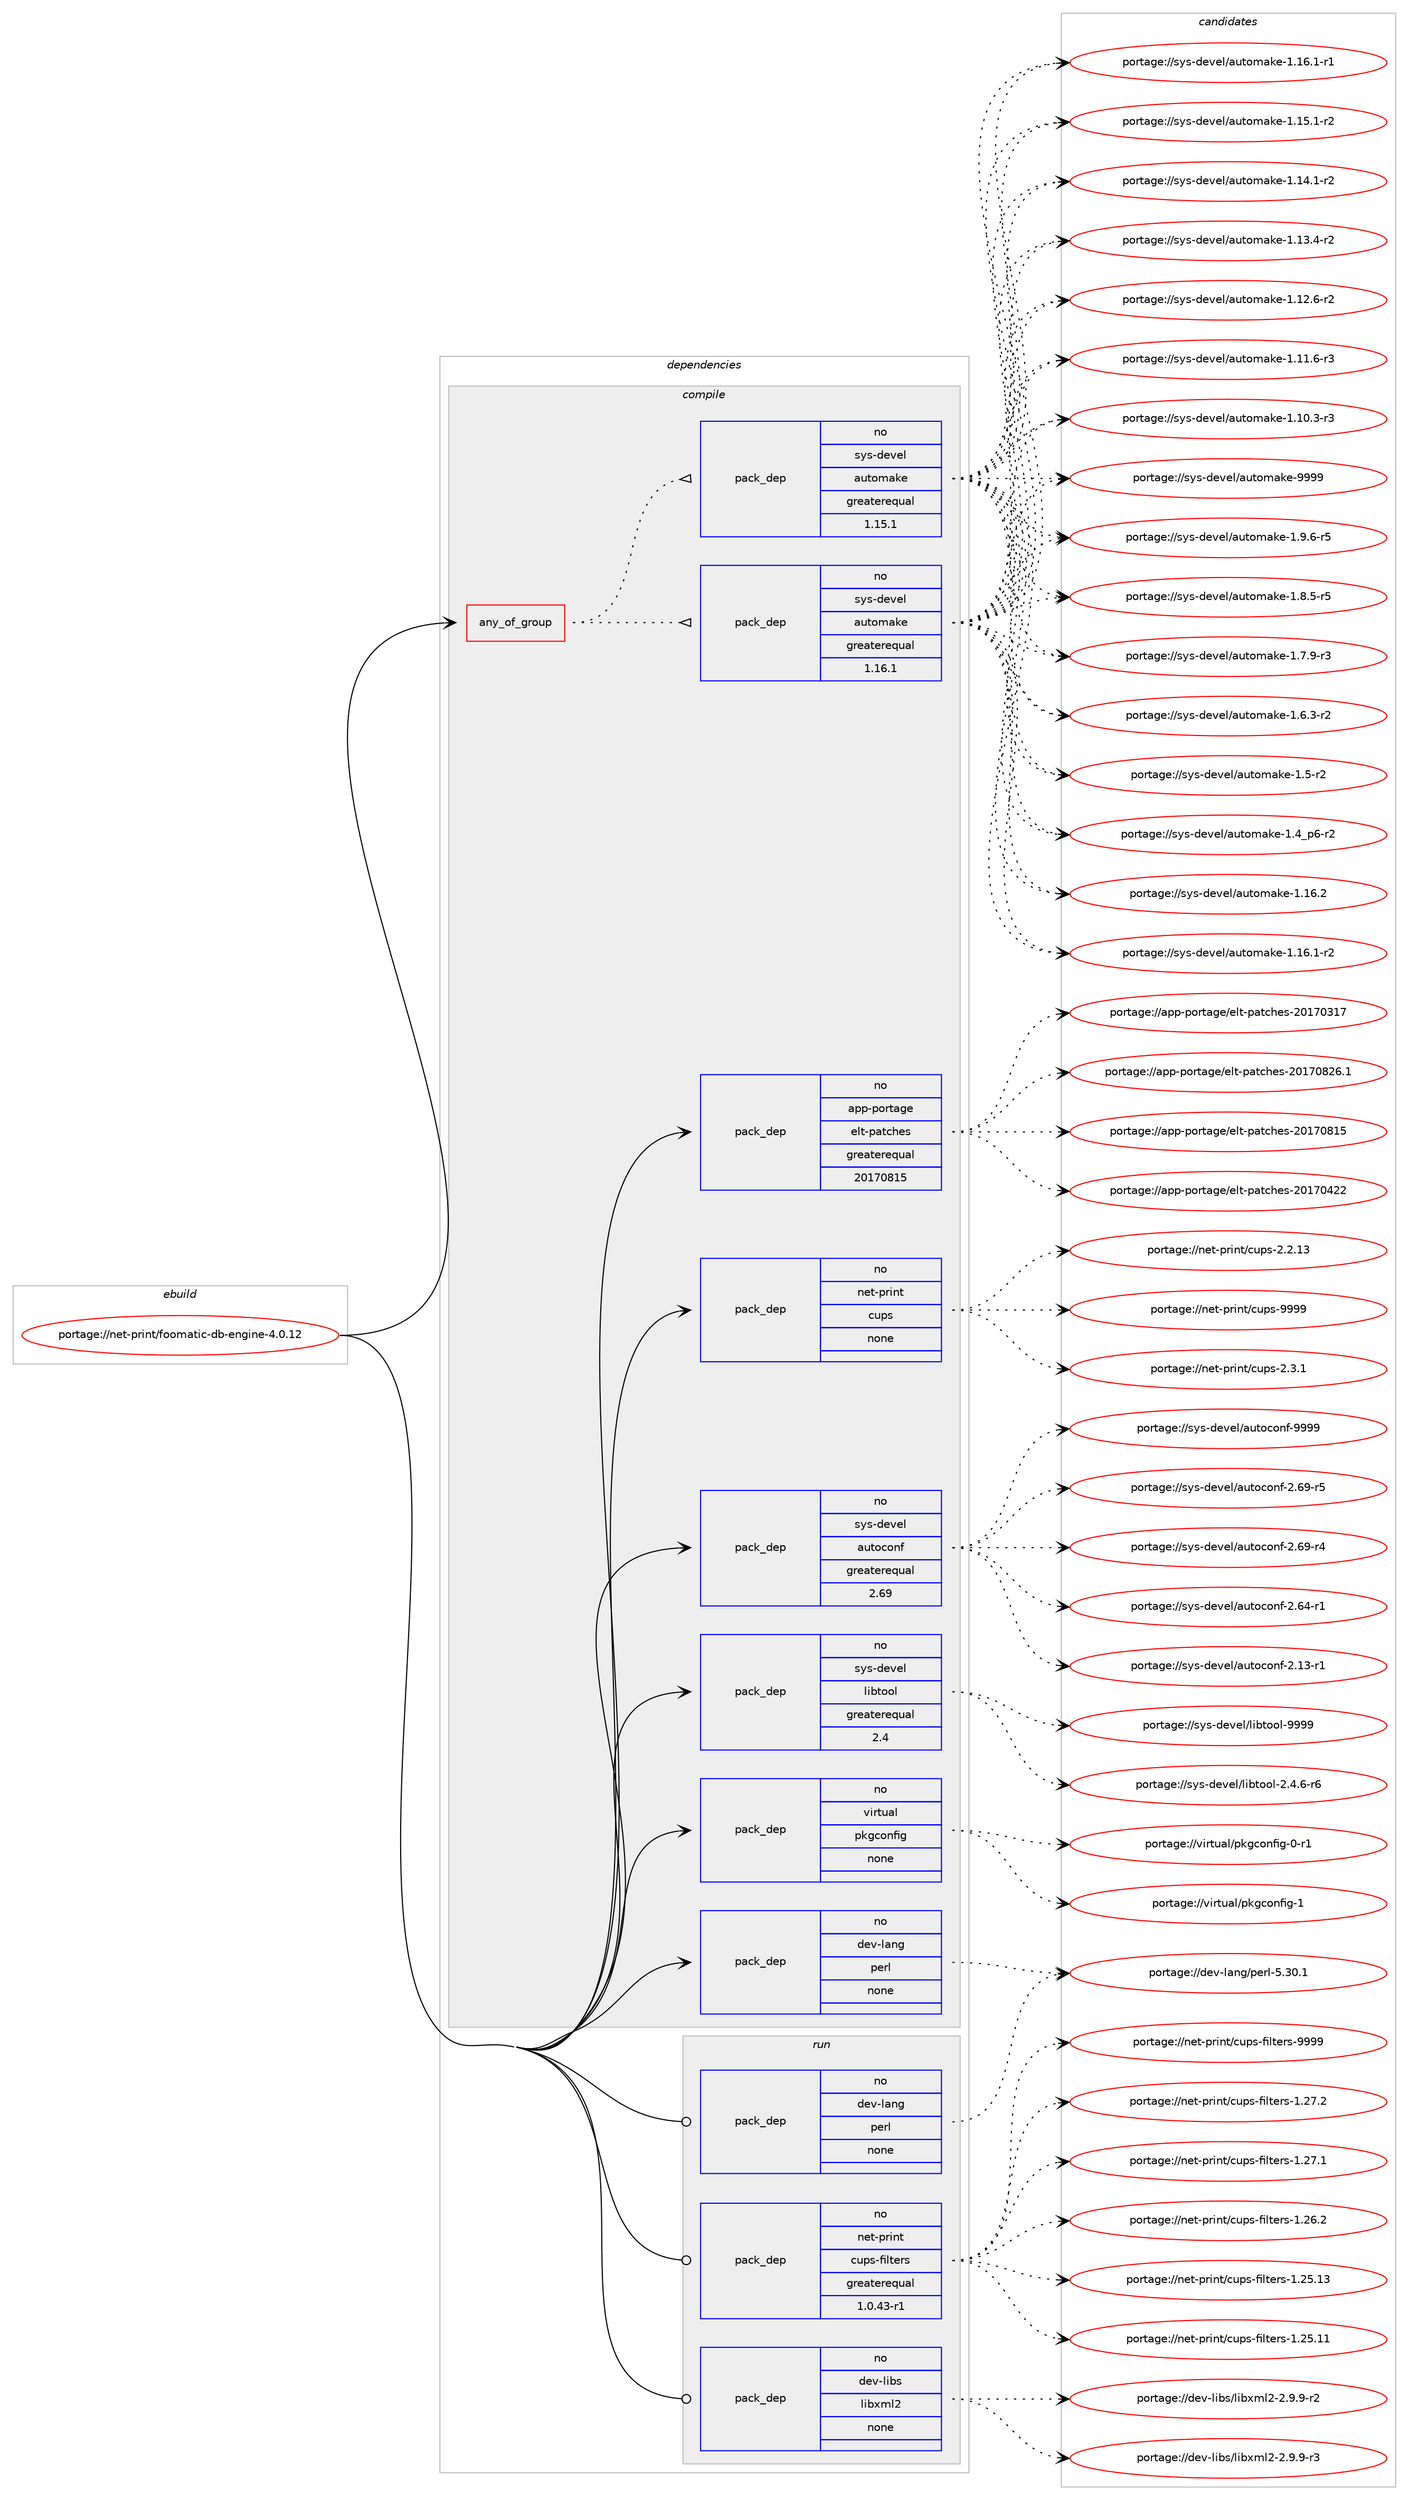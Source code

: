digraph prolog {

# *************
# Graph options
# *************

newrank=true;
concentrate=true;
compound=true;
graph [rankdir=LR,fontname=Helvetica,fontsize=10,ranksep=1.5];#, ranksep=2.5, nodesep=0.2];
edge  [arrowhead=vee];
node  [fontname=Helvetica,fontsize=10];

# **********
# The ebuild
# **********

subgraph cluster_leftcol {
color=gray;
rank=same;
label=<<i>ebuild</i>>;
id [label="portage://net-print/foomatic-db-engine-4.0.12", color=red, width=4, href="../net-print/foomatic-db-engine-4.0.12.svg"];
}

# ****************
# The dependencies
# ****************

subgraph cluster_midcol {
color=gray;
label=<<i>dependencies</i>>;
subgraph cluster_compile {
fillcolor="#eeeeee";
style=filled;
label=<<i>compile</i>>;
subgraph any187 {
dependency18570 [label=<<TABLE BORDER="0" CELLBORDER="1" CELLSPACING="0" CELLPADDING="4"><TR><TD CELLPADDING="10">any_of_group</TD></TR></TABLE>>, shape=none, color=red];subgraph pack15092 {
dependency18571 [label=<<TABLE BORDER="0" CELLBORDER="1" CELLSPACING="0" CELLPADDING="4" WIDTH="220"><TR><TD ROWSPAN="6" CELLPADDING="30">pack_dep</TD></TR><TR><TD WIDTH="110">no</TD></TR><TR><TD>sys-devel</TD></TR><TR><TD>automake</TD></TR><TR><TD>greaterequal</TD></TR><TR><TD>1.16.1</TD></TR></TABLE>>, shape=none, color=blue];
}
dependency18570:e -> dependency18571:w [weight=20,style="dotted",arrowhead="oinv"];
subgraph pack15093 {
dependency18572 [label=<<TABLE BORDER="0" CELLBORDER="1" CELLSPACING="0" CELLPADDING="4" WIDTH="220"><TR><TD ROWSPAN="6" CELLPADDING="30">pack_dep</TD></TR><TR><TD WIDTH="110">no</TD></TR><TR><TD>sys-devel</TD></TR><TR><TD>automake</TD></TR><TR><TD>greaterequal</TD></TR><TR><TD>1.15.1</TD></TR></TABLE>>, shape=none, color=blue];
}
dependency18570:e -> dependency18572:w [weight=20,style="dotted",arrowhead="oinv"];
}
id:e -> dependency18570:w [weight=20,style="solid",arrowhead="vee"];
subgraph pack15094 {
dependency18573 [label=<<TABLE BORDER="0" CELLBORDER="1" CELLSPACING="0" CELLPADDING="4" WIDTH="220"><TR><TD ROWSPAN="6" CELLPADDING="30">pack_dep</TD></TR><TR><TD WIDTH="110">no</TD></TR><TR><TD>app-portage</TD></TR><TR><TD>elt-patches</TD></TR><TR><TD>greaterequal</TD></TR><TR><TD>20170815</TD></TR></TABLE>>, shape=none, color=blue];
}
id:e -> dependency18573:w [weight=20,style="solid",arrowhead="vee"];
subgraph pack15095 {
dependency18574 [label=<<TABLE BORDER="0" CELLBORDER="1" CELLSPACING="0" CELLPADDING="4" WIDTH="220"><TR><TD ROWSPAN="6" CELLPADDING="30">pack_dep</TD></TR><TR><TD WIDTH="110">no</TD></TR><TR><TD>dev-lang</TD></TR><TR><TD>perl</TD></TR><TR><TD>none</TD></TR><TR><TD></TD></TR></TABLE>>, shape=none, color=blue];
}
id:e -> dependency18574:w [weight=20,style="solid",arrowhead="vee"];
subgraph pack15096 {
dependency18575 [label=<<TABLE BORDER="0" CELLBORDER="1" CELLSPACING="0" CELLPADDING="4" WIDTH="220"><TR><TD ROWSPAN="6" CELLPADDING="30">pack_dep</TD></TR><TR><TD WIDTH="110">no</TD></TR><TR><TD>net-print</TD></TR><TR><TD>cups</TD></TR><TR><TD>none</TD></TR><TR><TD></TD></TR></TABLE>>, shape=none, color=blue];
}
id:e -> dependency18575:w [weight=20,style="solid",arrowhead="vee"];
subgraph pack15097 {
dependency18576 [label=<<TABLE BORDER="0" CELLBORDER="1" CELLSPACING="0" CELLPADDING="4" WIDTH="220"><TR><TD ROWSPAN="6" CELLPADDING="30">pack_dep</TD></TR><TR><TD WIDTH="110">no</TD></TR><TR><TD>sys-devel</TD></TR><TR><TD>autoconf</TD></TR><TR><TD>greaterequal</TD></TR><TR><TD>2.69</TD></TR></TABLE>>, shape=none, color=blue];
}
id:e -> dependency18576:w [weight=20,style="solid",arrowhead="vee"];
subgraph pack15098 {
dependency18577 [label=<<TABLE BORDER="0" CELLBORDER="1" CELLSPACING="0" CELLPADDING="4" WIDTH="220"><TR><TD ROWSPAN="6" CELLPADDING="30">pack_dep</TD></TR><TR><TD WIDTH="110">no</TD></TR><TR><TD>sys-devel</TD></TR><TR><TD>libtool</TD></TR><TR><TD>greaterequal</TD></TR><TR><TD>2.4</TD></TR></TABLE>>, shape=none, color=blue];
}
id:e -> dependency18577:w [weight=20,style="solid",arrowhead="vee"];
subgraph pack15099 {
dependency18578 [label=<<TABLE BORDER="0" CELLBORDER="1" CELLSPACING="0" CELLPADDING="4" WIDTH="220"><TR><TD ROWSPAN="6" CELLPADDING="30">pack_dep</TD></TR><TR><TD WIDTH="110">no</TD></TR><TR><TD>virtual</TD></TR><TR><TD>pkgconfig</TD></TR><TR><TD>none</TD></TR><TR><TD></TD></TR></TABLE>>, shape=none, color=blue];
}
id:e -> dependency18578:w [weight=20,style="solid",arrowhead="vee"];
}
subgraph cluster_compileandrun {
fillcolor="#eeeeee";
style=filled;
label=<<i>compile and run</i>>;
}
subgraph cluster_run {
fillcolor="#eeeeee";
style=filled;
label=<<i>run</i>>;
subgraph pack15100 {
dependency18579 [label=<<TABLE BORDER="0" CELLBORDER="1" CELLSPACING="0" CELLPADDING="4" WIDTH="220"><TR><TD ROWSPAN="6" CELLPADDING="30">pack_dep</TD></TR><TR><TD WIDTH="110">no</TD></TR><TR><TD>dev-lang</TD></TR><TR><TD>perl</TD></TR><TR><TD>none</TD></TR><TR><TD></TD></TR></TABLE>>, shape=none, color=blue];
}
id:e -> dependency18579:w [weight=20,style="solid",arrowhead="odot"];
subgraph pack15101 {
dependency18580 [label=<<TABLE BORDER="0" CELLBORDER="1" CELLSPACING="0" CELLPADDING="4" WIDTH="220"><TR><TD ROWSPAN="6" CELLPADDING="30">pack_dep</TD></TR><TR><TD WIDTH="110">no</TD></TR><TR><TD>dev-libs</TD></TR><TR><TD>libxml2</TD></TR><TR><TD>none</TD></TR><TR><TD></TD></TR></TABLE>>, shape=none, color=blue];
}
id:e -> dependency18580:w [weight=20,style="solid",arrowhead="odot"];
subgraph pack15102 {
dependency18581 [label=<<TABLE BORDER="0" CELLBORDER="1" CELLSPACING="0" CELLPADDING="4" WIDTH="220"><TR><TD ROWSPAN="6" CELLPADDING="30">pack_dep</TD></TR><TR><TD WIDTH="110">no</TD></TR><TR><TD>net-print</TD></TR><TR><TD>cups-filters</TD></TR><TR><TD>greaterequal</TD></TR><TR><TD>1.0.43-r1</TD></TR></TABLE>>, shape=none, color=blue];
}
id:e -> dependency18581:w [weight=20,style="solid",arrowhead="odot"];
}
}

# **************
# The candidates
# **************

subgraph cluster_choices {
rank=same;
color=gray;
label=<<i>candidates</i>>;

subgraph choice15092 {
color=black;
nodesep=1;
choice115121115451001011181011084797117116111109971071014557575757 [label="portage://sys-devel/automake-9999", color=red, width=4,href="../sys-devel/automake-9999.svg"];
choice115121115451001011181011084797117116111109971071014549465746544511453 [label="portage://sys-devel/automake-1.9.6-r5", color=red, width=4,href="../sys-devel/automake-1.9.6-r5.svg"];
choice115121115451001011181011084797117116111109971071014549465646534511453 [label="portage://sys-devel/automake-1.8.5-r5", color=red, width=4,href="../sys-devel/automake-1.8.5-r5.svg"];
choice115121115451001011181011084797117116111109971071014549465546574511451 [label="portage://sys-devel/automake-1.7.9-r3", color=red, width=4,href="../sys-devel/automake-1.7.9-r3.svg"];
choice115121115451001011181011084797117116111109971071014549465446514511450 [label="portage://sys-devel/automake-1.6.3-r2", color=red, width=4,href="../sys-devel/automake-1.6.3-r2.svg"];
choice11512111545100101118101108479711711611110997107101454946534511450 [label="portage://sys-devel/automake-1.5-r2", color=red, width=4,href="../sys-devel/automake-1.5-r2.svg"];
choice115121115451001011181011084797117116111109971071014549465295112544511450 [label="portage://sys-devel/automake-1.4_p6-r2", color=red, width=4,href="../sys-devel/automake-1.4_p6-r2.svg"];
choice1151211154510010111810110847971171161111099710710145494649544650 [label="portage://sys-devel/automake-1.16.2", color=red, width=4,href="../sys-devel/automake-1.16.2.svg"];
choice11512111545100101118101108479711711611110997107101454946495446494511450 [label="portage://sys-devel/automake-1.16.1-r2", color=red, width=4,href="../sys-devel/automake-1.16.1-r2.svg"];
choice11512111545100101118101108479711711611110997107101454946495446494511449 [label="portage://sys-devel/automake-1.16.1-r1", color=red, width=4,href="../sys-devel/automake-1.16.1-r1.svg"];
choice11512111545100101118101108479711711611110997107101454946495346494511450 [label="portage://sys-devel/automake-1.15.1-r2", color=red, width=4,href="../sys-devel/automake-1.15.1-r2.svg"];
choice11512111545100101118101108479711711611110997107101454946495246494511450 [label="portage://sys-devel/automake-1.14.1-r2", color=red, width=4,href="../sys-devel/automake-1.14.1-r2.svg"];
choice11512111545100101118101108479711711611110997107101454946495146524511450 [label="portage://sys-devel/automake-1.13.4-r2", color=red, width=4,href="../sys-devel/automake-1.13.4-r2.svg"];
choice11512111545100101118101108479711711611110997107101454946495046544511450 [label="portage://sys-devel/automake-1.12.6-r2", color=red, width=4,href="../sys-devel/automake-1.12.6-r2.svg"];
choice11512111545100101118101108479711711611110997107101454946494946544511451 [label="portage://sys-devel/automake-1.11.6-r3", color=red, width=4,href="../sys-devel/automake-1.11.6-r3.svg"];
choice11512111545100101118101108479711711611110997107101454946494846514511451 [label="portage://sys-devel/automake-1.10.3-r3", color=red, width=4,href="../sys-devel/automake-1.10.3-r3.svg"];
dependency18571:e -> choice115121115451001011181011084797117116111109971071014557575757:w [style=dotted,weight="100"];
dependency18571:e -> choice115121115451001011181011084797117116111109971071014549465746544511453:w [style=dotted,weight="100"];
dependency18571:e -> choice115121115451001011181011084797117116111109971071014549465646534511453:w [style=dotted,weight="100"];
dependency18571:e -> choice115121115451001011181011084797117116111109971071014549465546574511451:w [style=dotted,weight="100"];
dependency18571:e -> choice115121115451001011181011084797117116111109971071014549465446514511450:w [style=dotted,weight="100"];
dependency18571:e -> choice11512111545100101118101108479711711611110997107101454946534511450:w [style=dotted,weight="100"];
dependency18571:e -> choice115121115451001011181011084797117116111109971071014549465295112544511450:w [style=dotted,weight="100"];
dependency18571:e -> choice1151211154510010111810110847971171161111099710710145494649544650:w [style=dotted,weight="100"];
dependency18571:e -> choice11512111545100101118101108479711711611110997107101454946495446494511450:w [style=dotted,weight="100"];
dependency18571:e -> choice11512111545100101118101108479711711611110997107101454946495446494511449:w [style=dotted,weight="100"];
dependency18571:e -> choice11512111545100101118101108479711711611110997107101454946495346494511450:w [style=dotted,weight="100"];
dependency18571:e -> choice11512111545100101118101108479711711611110997107101454946495246494511450:w [style=dotted,weight="100"];
dependency18571:e -> choice11512111545100101118101108479711711611110997107101454946495146524511450:w [style=dotted,weight="100"];
dependency18571:e -> choice11512111545100101118101108479711711611110997107101454946495046544511450:w [style=dotted,weight="100"];
dependency18571:e -> choice11512111545100101118101108479711711611110997107101454946494946544511451:w [style=dotted,weight="100"];
dependency18571:e -> choice11512111545100101118101108479711711611110997107101454946494846514511451:w [style=dotted,weight="100"];
}
subgraph choice15093 {
color=black;
nodesep=1;
choice115121115451001011181011084797117116111109971071014557575757 [label="portage://sys-devel/automake-9999", color=red, width=4,href="../sys-devel/automake-9999.svg"];
choice115121115451001011181011084797117116111109971071014549465746544511453 [label="portage://sys-devel/automake-1.9.6-r5", color=red, width=4,href="../sys-devel/automake-1.9.6-r5.svg"];
choice115121115451001011181011084797117116111109971071014549465646534511453 [label="portage://sys-devel/automake-1.8.5-r5", color=red, width=4,href="../sys-devel/automake-1.8.5-r5.svg"];
choice115121115451001011181011084797117116111109971071014549465546574511451 [label="portage://sys-devel/automake-1.7.9-r3", color=red, width=4,href="../sys-devel/automake-1.7.9-r3.svg"];
choice115121115451001011181011084797117116111109971071014549465446514511450 [label="portage://sys-devel/automake-1.6.3-r2", color=red, width=4,href="../sys-devel/automake-1.6.3-r2.svg"];
choice11512111545100101118101108479711711611110997107101454946534511450 [label="portage://sys-devel/automake-1.5-r2", color=red, width=4,href="../sys-devel/automake-1.5-r2.svg"];
choice115121115451001011181011084797117116111109971071014549465295112544511450 [label="portage://sys-devel/automake-1.4_p6-r2", color=red, width=4,href="../sys-devel/automake-1.4_p6-r2.svg"];
choice1151211154510010111810110847971171161111099710710145494649544650 [label="portage://sys-devel/automake-1.16.2", color=red, width=4,href="../sys-devel/automake-1.16.2.svg"];
choice11512111545100101118101108479711711611110997107101454946495446494511450 [label="portage://sys-devel/automake-1.16.1-r2", color=red, width=4,href="../sys-devel/automake-1.16.1-r2.svg"];
choice11512111545100101118101108479711711611110997107101454946495446494511449 [label="portage://sys-devel/automake-1.16.1-r1", color=red, width=4,href="../sys-devel/automake-1.16.1-r1.svg"];
choice11512111545100101118101108479711711611110997107101454946495346494511450 [label="portage://sys-devel/automake-1.15.1-r2", color=red, width=4,href="../sys-devel/automake-1.15.1-r2.svg"];
choice11512111545100101118101108479711711611110997107101454946495246494511450 [label="portage://sys-devel/automake-1.14.1-r2", color=red, width=4,href="../sys-devel/automake-1.14.1-r2.svg"];
choice11512111545100101118101108479711711611110997107101454946495146524511450 [label="portage://sys-devel/automake-1.13.4-r2", color=red, width=4,href="../sys-devel/automake-1.13.4-r2.svg"];
choice11512111545100101118101108479711711611110997107101454946495046544511450 [label="portage://sys-devel/automake-1.12.6-r2", color=red, width=4,href="../sys-devel/automake-1.12.6-r2.svg"];
choice11512111545100101118101108479711711611110997107101454946494946544511451 [label="portage://sys-devel/automake-1.11.6-r3", color=red, width=4,href="../sys-devel/automake-1.11.6-r3.svg"];
choice11512111545100101118101108479711711611110997107101454946494846514511451 [label="portage://sys-devel/automake-1.10.3-r3", color=red, width=4,href="../sys-devel/automake-1.10.3-r3.svg"];
dependency18572:e -> choice115121115451001011181011084797117116111109971071014557575757:w [style=dotted,weight="100"];
dependency18572:e -> choice115121115451001011181011084797117116111109971071014549465746544511453:w [style=dotted,weight="100"];
dependency18572:e -> choice115121115451001011181011084797117116111109971071014549465646534511453:w [style=dotted,weight="100"];
dependency18572:e -> choice115121115451001011181011084797117116111109971071014549465546574511451:w [style=dotted,weight="100"];
dependency18572:e -> choice115121115451001011181011084797117116111109971071014549465446514511450:w [style=dotted,weight="100"];
dependency18572:e -> choice11512111545100101118101108479711711611110997107101454946534511450:w [style=dotted,weight="100"];
dependency18572:e -> choice115121115451001011181011084797117116111109971071014549465295112544511450:w [style=dotted,weight="100"];
dependency18572:e -> choice1151211154510010111810110847971171161111099710710145494649544650:w [style=dotted,weight="100"];
dependency18572:e -> choice11512111545100101118101108479711711611110997107101454946495446494511450:w [style=dotted,weight="100"];
dependency18572:e -> choice11512111545100101118101108479711711611110997107101454946495446494511449:w [style=dotted,weight="100"];
dependency18572:e -> choice11512111545100101118101108479711711611110997107101454946495346494511450:w [style=dotted,weight="100"];
dependency18572:e -> choice11512111545100101118101108479711711611110997107101454946495246494511450:w [style=dotted,weight="100"];
dependency18572:e -> choice11512111545100101118101108479711711611110997107101454946495146524511450:w [style=dotted,weight="100"];
dependency18572:e -> choice11512111545100101118101108479711711611110997107101454946495046544511450:w [style=dotted,weight="100"];
dependency18572:e -> choice11512111545100101118101108479711711611110997107101454946494946544511451:w [style=dotted,weight="100"];
dependency18572:e -> choice11512111545100101118101108479711711611110997107101454946494846514511451:w [style=dotted,weight="100"];
}
subgraph choice15094 {
color=black;
nodesep=1;
choice971121124511211111411697103101471011081164511297116991041011154550484955485650544649 [label="portage://app-portage/elt-patches-20170826.1", color=red, width=4,href="../app-portage/elt-patches-20170826.1.svg"];
choice97112112451121111141169710310147101108116451129711699104101115455048495548564953 [label="portage://app-portage/elt-patches-20170815", color=red, width=4,href="../app-portage/elt-patches-20170815.svg"];
choice97112112451121111141169710310147101108116451129711699104101115455048495548525050 [label="portage://app-portage/elt-patches-20170422", color=red, width=4,href="../app-portage/elt-patches-20170422.svg"];
choice97112112451121111141169710310147101108116451129711699104101115455048495548514955 [label="portage://app-portage/elt-patches-20170317", color=red, width=4,href="../app-portage/elt-patches-20170317.svg"];
dependency18573:e -> choice971121124511211111411697103101471011081164511297116991041011154550484955485650544649:w [style=dotted,weight="100"];
dependency18573:e -> choice97112112451121111141169710310147101108116451129711699104101115455048495548564953:w [style=dotted,weight="100"];
dependency18573:e -> choice97112112451121111141169710310147101108116451129711699104101115455048495548525050:w [style=dotted,weight="100"];
dependency18573:e -> choice97112112451121111141169710310147101108116451129711699104101115455048495548514955:w [style=dotted,weight="100"];
}
subgraph choice15095 {
color=black;
nodesep=1;
choice10010111845108971101034711210111410845534651484649 [label="portage://dev-lang/perl-5.30.1", color=red, width=4,href="../dev-lang/perl-5.30.1.svg"];
dependency18574:e -> choice10010111845108971101034711210111410845534651484649:w [style=dotted,weight="100"];
}
subgraph choice15096 {
color=black;
nodesep=1;
choice1101011164511211410511011647991171121154557575757 [label="portage://net-print/cups-9999", color=red, width=4,href="../net-print/cups-9999.svg"];
choice110101116451121141051101164799117112115455046514649 [label="portage://net-print/cups-2.3.1", color=red, width=4,href="../net-print/cups-2.3.1.svg"];
choice11010111645112114105110116479911711211545504650464951 [label="portage://net-print/cups-2.2.13", color=red, width=4,href="../net-print/cups-2.2.13.svg"];
dependency18575:e -> choice1101011164511211410511011647991171121154557575757:w [style=dotted,weight="100"];
dependency18575:e -> choice110101116451121141051101164799117112115455046514649:w [style=dotted,weight="100"];
dependency18575:e -> choice11010111645112114105110116479911711211545504650464951:w [style=dotted,weight="100"];
}
subgraph choice15097 {
color=black;
nodesep=1;
choice115121115451001011181011084797117116111991111101024557575757 [label="portage://sys-devel/autoconf-9999", color=red, width=4,href="../sys-devel/autoconf-9999.svg"];
choice1151211154510010111810110847971171161119911111010245504654574511453 [label="portage://sys-devel/autoconf-2.69-r5", color=red, width=4,href="../sys-devel/autoconf-2.69-r5.svg"];
choice1151211154510010111810110847971171161119911111010245504654574511452 [label="portage://sys-devel/autoconf-2.69-r4", color=red, width=4,href="../sys-devel/autoconf-2.69-r4.svg"];
choice1151211154510010111810110847971171161119911111010245504654524511449 [label="portage://sys-devel/autoconf-2.64-r1", color=red, width=4,href="../sys-devel/autoconf-2.64-r1.svg"];
choice1151211154510010111810110847971171161119911111010245504649514511449 [label="portage://sys-devel/autoconf-2.13-r1", color=red, width=4,href="../sys-devel/autoconf-2.13-r1.svg"];
dependency18576:e -> choice115121115451001011181011084797117116111991111101024557575757:w [style=dotted,weight="100"];
dependency18576:e -> choice1151211154510010111810110847971171161119911111010245504654574511453:w [style=dotted,weight="100"];
dependency18576:e -> choice1151211154510010111810110847971171161119911111010245504654574511452:w [style=dotted,weight="100"];
dependency18576:e -> choice1151211154510010111810110847971171161119911111010245504654524511449:w [style=dotted,weight="100"];
dependency18576:e -> choice1151211154510010111810110847971171161119911111010245504649514511449:w [style=dotted,weight="100"];
}
subgraph choice15098 {
color=black;
nodesep=1;
choice1151211154510010111810110847108105981161111111084557575757 [label="portage://sys-devel/libtool-9999", color=red, width=4,href="../sys-devel/libtool-9999.svg"];
choice1151211154510010111810110847108105981161111111084550465246544511454 [label="portage://sys-devel/libtool-2.4.6-r6", color=red, width=4,href="../sys-devel/libtool-2.4.6-r6.svg"];
dependency18577:e -> choice1151211154510010111810110847108105981161111111084557575757:w [style=dotted,weight="100"];
dependency18577:e -> choice1151211154510010111810110847108105981161111111084550465246544511454:w [style=dotted,weight="100"];
}
subgraph choice15099 {
color=black;
nodesep=1;
choice1181051141161179710847112107103991111101021051034549 [label="portage://virtual/pkgconfig-1", color=red, width=4,href="../virtual/pkgconfig-1.svg"];
choice11810511411611797108471121071039911111010210510345484511449 [label="portage://virtual/pkgconfig-0-r1", color=red, width=4,href="../virtual/pkgconfig-0-r1.svg"];
dependency18578:e -> choice1181051141161179710847112107103991111101021051034549:w [style=dotted,weight="100"];
dependency18578:e -> choice11810511411611797108471121071039911111010210510345484511449:w [style=dotted,weight="100"];
}
subgraph choice15100 {
color=black;
nodesep=1;
choice10010111845108971101034711210111410845534651484649 [label="portage://dev-lang/perl-5.30.1", color=red, width=4,href="../dev-lang/perl-5.30.1.svg"];
dependency18579:e -> choice10010111845108971101034711210111410845534651484649:w [style=dotted,weight="100"];
}
subgraph choice15101 {
color=black;
nodesep=1;
choice10010111845108105981154710810598120109108504550465746574511451 [label="portage://dev-libs/libxml2-2.9.9-r3", color=red, width=4,href="../dev-libs/libxml2-2.9.9-r3.svg"];
choice10010111845108105981154710810598120109108504550465746574511450 [label="portage://dev-libs/libxml2-2.9.9-r2", color=red, width=4,href="../dev-libs/libxml2-2.9.9-r2.svg"];
dependency18580:e -> choice10010111845108105981154710810598120109108504550465746574511451:w [style=dotted,weight="100"];
dependency18580:e -> choice10010111845108105981154710810598120109108504550465746574511450:w [style=dotted,weight="100"];
}
subgraph choice15102 {
color=black;
nodesep=1;
choice110101116451121141051101164799117112115451021051081161011141154557575757 [label="portage://net-print/cups-filters-9999", color=red, width=4,href="../net-print/cups-filters-9999.svg"];
choice1101011164511211410511011647991171121154510210510811610111411545494650554650 [label="portage://net-print/cups-filters-1.27.2", color=red, width=4,href="../net-print/cups-filters-1.27.2.svg"];
choice1101011164511211410511011647991171121154510210510811610111411545494650554649 [label="portage://net-print/cups-filters-1.27.1", color=red, width=4,href="../net-print/cups-filters-1.27.1.svg"];
choice1101011164511211410511011647991171121154510210510811610111411545494650544650 [label="portage://net-print/cups-filters-1.26.2", color=red, width=4,href="../net-print/cups-filters-1.26.2.svg"];
choice110101116451121141051101164799117112115451021051081161011141154549465053464951 [label="portage://net-print/cups-filters-1.25.13", color=red, width=4,href="../net-print/cups-filters-1.25.13.svg"];
choice110101116451121141051101164799117112115451021051081161011141154549465053464949 [label="portage://net-print/cups-filters-1.25.11", color=red, width=4,href="../net-print/cups-filters-1.25.11.svg"];
dependency18581:e -> choice110101116451121141051101164799117112115451021051081161011141154557575757:w [style=dotted,weight="100"];
dependency18581:e -> choice1101011164511211410511011647991171121154510210510811610111411545494650554650:w [style=dotted,weight="100"];
dependency18581:e -> choice1101011164511211410511011647991171121154510210510811610111411545494650554649:w [style=dotted,weight="100"];
dependency18581:e -> choice1101011164511211410511011647991171121154510210510811610111411545494650544650:w [style=dotted,weight="100"];
dependency18581:e -> choice110101116451121141051101164799117112115451021051081161011141154549465053464951:w [style=dotted,weight="100"];
dependency18581:e -> choice110101116451121141051101164799117112115451021051081161011141154549465053464949:w [style=dotted,weight="100"];
}
}

}

